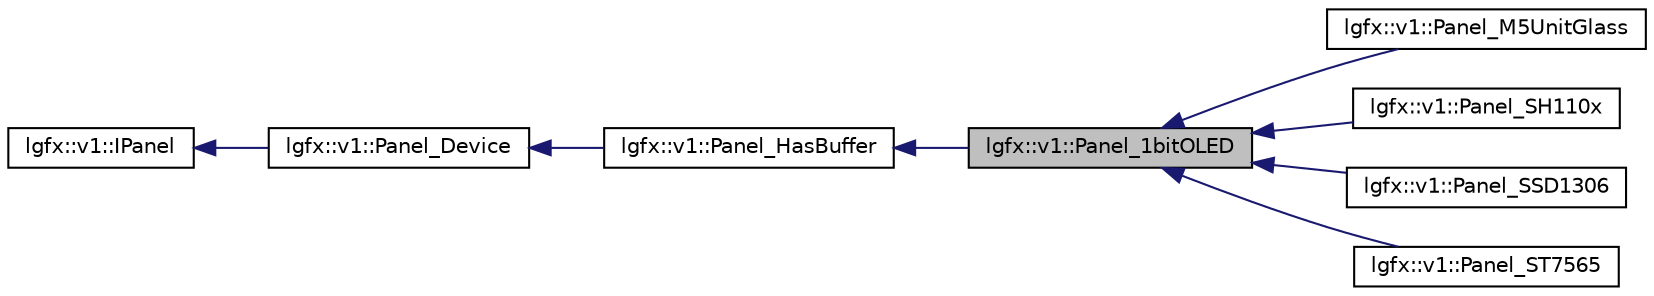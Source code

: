 digraph "lgfx::v1::Panel_1bitOLED"
{
 // LATEX_PDF_SIZE
  edge [fontname="Helvetica",fontsize="10",labelfontname="Helvetica",labelfontsize="10"];
  node [fontname="Helvetica",fontsize="10",shape=record];
  rankdir="LR";
  Node1 [label="lgfx::v1::Panel_1bitOLED",height=0.2,width=0.4,color="black", fillcolor="grey75", style="filled", fontcolor="black",tooltip=" "];
  Node2 -> Node1 [dir="back",color="midnightblue",fontsize="10",style="solid",fontname="Helvetica"];
  Node2 [label="lgfx::v1::Panel_HasBuffer",height=0.2,width=0.4,color="black", fillcolor="white", style="filled",URL="$structlgfx_1_1v1_1_1Panel__HasBuffer.html",tooltip=" "];
  Node3 -> Node2 [dir="back",color="midnightblue",fontsize="10",style="solid",fontname="Helvetica"];
  Node3 [label="lgfx::v1::Panel_Device",height=0.2,width=0.4,color="black", fillcolor="white", style="filled",URL="$structlgfx_1_1v1_1_1Panel__Device.html",tooltip=" "];
  Node4 -> Node3 [dir="back",color="midnightblue",fontsize="10",style="solid",fontname="Helvetica"];
  Node4 [label="lgfx::v1::IPanel",height=0.2,width=0.4,color="black", fillcolor="white", style="filled",URL="$structlgfx_1_1v1_1_1IPanel.html",tooltip=" "];
  Node1 -> Node5 [dir="back",color="midnightblue",fontsize="10",style="solid",fontname="Helvetica"];
  Node5 [label="lgfx::v1::Panel_M5UnitGlass",height=0.2,width=0.4,color="black", fillcolor="white", style="filled",URL="$structlgfx_1_1v1_1_1Panel__M5UnitGlass.html",tooltip=" "];
  Node1 -> Node6 [dir="back",color="midnightblue",fontsize="10",style="solid",fontname="Helvetica"];
  Node6 [label="lgfx::v1::Panel_SH110x",height=0.2,width=0.4,color="black", fillcolor="white", style="filled",URL="$structlgfx_1_1v1_1_1Panel__SH110x.html",tooltip=" "];
  Node1 -> Node7 [dir="back",color="midnightblue",fontsize="10",style="solid",fontname="Helvetica"];
  Node7 [label="lgfx::v1::Panel_SSD1306",height=0.2,width=0.4,color="black", fillcolor="white", style="filled",URL="$structlgfx_1_1v1_1_1Panel__SSD1306.html",tooltip=" "];
  Node1 -> Node8 [dir="back",color="midnightblue",fontsize="10",style="solid",fontname="Helvetica"];
  Node8 [label="lgfx::v1::Panel_ST7565",height=0.2,width=0.4,color="black", fillcolor="white", style="filled",URL="$structlgfx_1_1v1_1_1Panel__ST7565.html",tooltip=" "];
}
